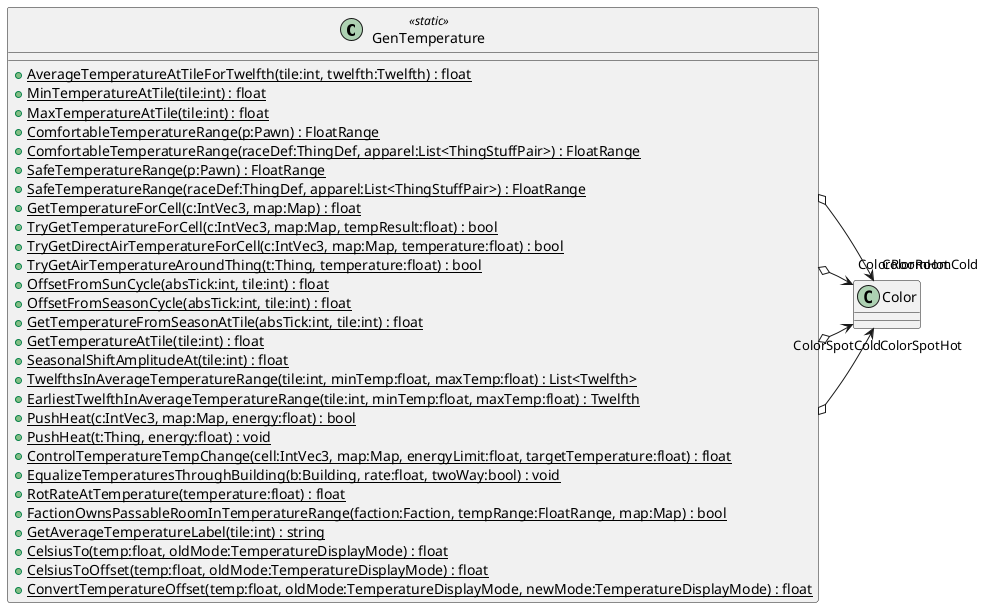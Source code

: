 @startuml
class GenTemperature <<static>> {
    + {static} AverageTemperatureAtTileForTwelfth(tile:int, twelfth:Twelfth) : float
    + {static} MinTemperatureAtTile(tile:int) : float
    + {static} MaxTemperatureAtTile(tile:int) : float
    + {static} ComfortableTemperatureRange(p:Pawn) : FloatRange
    + {static} ComfortableTemperatureRange(raceDef:ThingDef, apparel:List<ThingStuffPair>) : FloatRange
    + {static} SafeTemperatureRange(p:Pawn) : FloatRange
    + {static} SafeTemperatureRange(raceDef:ThingDef, apparel:List<ThingStuffPair>) : FloatRange
    + {static} GetTemperatureForCell(c:IntVec3, map:Map) : float
    + {static} TryGetTemperatureForCell(c:IntVec3, map:Map, tempResult:float) : bool
    + {static} TryGetDirectAirTemperatureForCell(c:IntVec3, map:Map, temperature:float) : bool
    + {static} TryGetAirTemperatureAroundThing(t:Thing, temperature:float) : bool
    + {static} OffsetFromSunCycle(absTick:int, tile:int) : float
    + {static} OffsetFromSeasonCycle(absTick:int, tile:int) : float
    + {static} GetTemperatureFromSeasonAtTile(absTick:int, tile:int) : float
    + {static} GetTemperatureAtTile(tile:int) : float
    + {static} SeasonalShiftAmplitudeAt(tile:int) : float
    + {static} TwelfthsInAverageTemperatureRange(tile:int, minTemp:float, maxTemp:float) : List<Twelfth>
    + {static} EarliestTwelfthInAverageTemperatureRange(tile:int, minTemp:float, maxTemp:float) : Twelfth
    + {static} PushHeat(c:IntVec3, map:Map, energy:float) : bool
    + {static} PushHeat(t:Thing, energy:float) : void
    + {static} ControlTemperatureTempChange(cell:IntVec3, map:Map, energyLimit:float, targetTemperature:float) : float
    + {static} EqualizeTemperaturesThroughBuilding(b:Building, rate:float, twoWay:bool) : void
    + {static} RotRateAtTemperature(temperature:float) : float
    + {static} FactionOwnsPassableRoomInTemperatureRange(faction:Faction, tempRange:FloatRange, map:Map) : bool
    + {static} GetAverageTemperatureLabel(tile:int) : string
    + {static} CelsiusTo(temp:float, oldMode:TemperatureDisplayMode) : float
    + {static} CelsiusToOffset(temp:float, oldMode:TemperatureDisplayMode) : float
    + {static} ConvertTemperatureOffset(temp:float, oldMode:TemperatureDisplayMode, newMode:TemperatureDisplayMode) : float
}
GenTemperature o-> "ColorSpotHot" Color
GenTemperature o-> "ColorSpotCold" Color
GenTemperature o-> "ColorRoomHot" Color
GenTemperature o-> "ColorRoomCold" Color
@enduml
